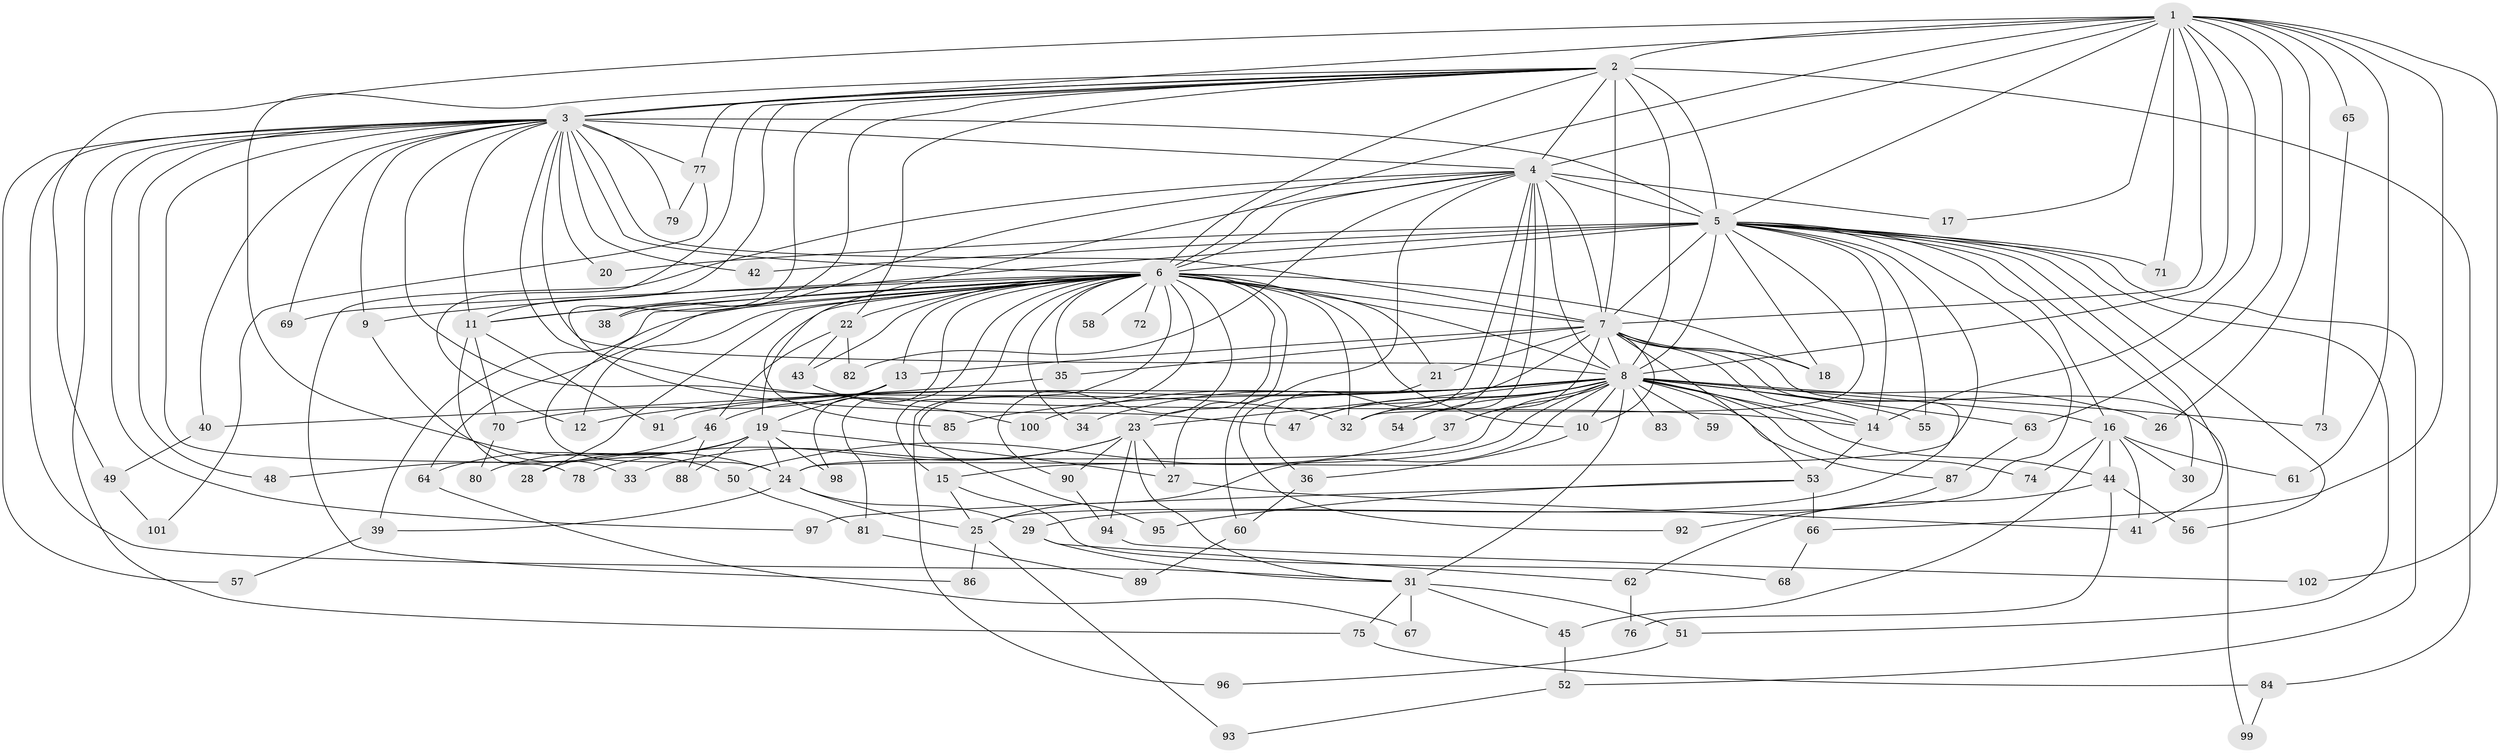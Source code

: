 // original degree distribution, {23: 0.006896551724137931, 21: 0.006896551724137931, 27: 0.006896551724137931, 19: 0.006896551724137931, 22: 0.006896551724137931, 42: 0.006896551724137931, 16: 0.013793103448275862, 43: 0.006896551724137931, 18: 0.006896551724137931, 3: 0.296551724137931, 4: 0.04827586206896552, 2: 0.4896551724137931, 6: 0.034482758620689655, 5: 0.041379310344827586, 8: 0.006896551724137931, 9: 0.006896551724137931, 7: 0.006896551724137931}
// Generated by graph-tools (version 1.1) at 2025/49/03/04/25 22:49:46]
// undirected, 102 vertices, 232 edges
graph export_dot {
  node [color=gray90,style=filled];
  1;
  2;
  3;
  4;
  5;
  6;
  7;
  8;
  9;
  10;
  11;
  12;
  13;
  14;
  15;
  16;
  17;
  18;
  19;
  20;
  21;
  22;
  23;
  24;
  25;
  26;
  27;
  28;
  29;
  30;
  31;
  32;
  33;
  34;
  35;
  36;
  37;
  38;
  39;
  40;
  41;
  42;
  43;
  44;
  45;
  46;
  47;
  48;
  49;
  50;
  51;
  52;
  53;
  54;
  55;
  56;
  57;
  58;
  59;
  60;
  61;
  62;
  63;
  64;
  65;
  66;
  67;
  68;
  69;
  70;
  71;
  72;
  73;
  74;
  75;
  76;
  77;
  78;
  79;
  80;
  81;
  82;
  83;
  84;
  85;
  86;
  87;
  88;
  89;
  90;
  91;
  92;
  93;
  94;
  95;
  96;
  97;
  98;
  99;
  100;
  101;
  102;
  1 -- 2 [weight=3.0];
  1 -- 3 [weight=2.0];
  1 -- 4 [weight=1.0];
  1 -- 5 [weight=2.0];
  1 -- 6 [weight=1.0];
  1 -- 7 [weight=2.0];
  1 -- 8 [weight=2.0];
  1 -- 14 [weight=1.0];
  1 -- 17 [weight=1.0];
  1 -- 26 [weight=1.0];
  1 -- 49 [weight=1.0];
  1 -- 61 [weight=1.0];
  1 -- 63 [weight=1.0];
  1 -- 65 [weight=1.0];
  1 -- 66 [weight=1.0];
  1 -- 71 [weight=1.0];
  1 -- 102 [weight=1.0];
  2 -- 3 [weight=2.0];
  2 -- 4 [weight=2.0];
  2 -- 5 [weight=10.0];
  2 -- 6 [weight=3.0];
  2 -- 7 [weight=4.0];
  2 -- 8 [weight=2.0];
  2 -- 11 [weight=1.0];
  2 -- 12 [weight=1.0];
  2 -- 22 [weight=1.0];
  2 -- 24 [weight=1.0];
  2 -- 38 [weight=1.0];
  2 -- 47 [weight=1.0];
  2 -- 77 [weight=1.0];
  2 -- 84 [weight=1.0];
  3 -- 4 [weight=1.0];
  3 -- 5 [weight=2.0];
  3 -- 6 [weight=2.0];
  3 -- 7 [weight=2.0];
  3 -- 8 [weight=1.0];
  3 -- 9 [weight=1.0];
  3 -- 11 [weight=1.0];
  3 -- 14 [weight=1.0];
  3 -- 20 [weight=1.0];
  3 -- 31 [weight=1.0];
  3 -- 32 [weight=1.0];
  3 -- 40 [weight=1.0];
  3 -- 42 [weight=1.0];
  3 -- 48 [weight=1.0];
  3 -- 57 [weight=1.0];
  3 -- 69 [weight=1.0];
  3 -- 75 [weight=1.0];
  3 -- 77 [weight=1.0];
  3 -- 78 [weight=1.0];
  3 -- 79 [weight=1.0];
  3 -- 97 [weight=1.0];
  4 -- 5 [weight=1.0];
  4 -- 6 [weight=1.0];
  4 -- 7 [weight=3.0];
  4 -- 8 [weight=1.0];
  4 -- 17 [weight=1.0];
  4 -- 24 [weight=1.0];
  4 -- 32 [weight=1.0];
  4 -- 36 [weight=1.0];
  4 -- 54 [weight=1.0];
  4 -- 60 [weight=1.0];
  4 -- 82 [weight=1.0];
  4 -- 85 [weight=1.0];
  4 -- 86 [weight=1.0];
  5 -- 6 [weight=1.0];
  5 -- 7 [weight=2.0];
  5 -- 8 [weight=3.0];
  5 -- 11 [weight=1.0];
  5 -- 14 [weight=1.0];
  5 -- 16 [weight=1.0];
  5 -- 18 [weight=1.0];
  5 -- 20 [weight=1.0];
  5 -- 24 [weight=1.0];
  5 -- 25 [weight=2.0];
  5 -- 30 [weight=1.0];
  5 -- 32 [weight=1.0];
  5 -- 41 [weight=1.0];
  5 -- 42 [weight=1.0];
  5 -- 51 [weight=1.0];
  5 -- 52 [weight=1.0];
  5 -- 55 [weight=1.0];
  5 -- 56 [weight=1.0];
  5 -- 71 [weight=1.0];
  6 -- 7 [weight=3.0];
  6 -- 8 [weight=2.0];
  6 -- 9 [weight=1.0];
  6 -- 10 [weight=1.0];
  6 -- 11 [weight=1.0];
  6 -- 12 [weight=1.0];
  6 -- 13 [weight=1.0];
  6 -- 15 [weight=1.0];
  6 -- 18 [weight=2.0];
  6 -- 19 [weight=1.0];
  6 -- 21 [weight=1.0];
  6 -- 22 [weight=1.0];
  6 -- 23 [weight=2.0];
  6 -- 27 [weight=1.0];
  6 -- 28 [weight=1.0];
  6 -- 32 [weight=1.0];
  6 -- 34 [weight=1.0];
  6 -- 35 [weight=1.0];
  6 -- 38 [weight=1.0];
  6 -- 39 [weight=1.0];
  6 -- 43 [weight=1.0];
  6 -- 58 [weight=1.0];
  6 -- 64 [weight=1.0];
  6 -- 69 [weight=1.0];
  6 -- 72 [weight=2.0];
  6 -- 81 [weight=1.0];
  6 -- 90 [weight=1.0];
  6 -- 95 [weight=1.0];
  6 -- 96 [weight=1.0];
  6 -- 98 [weight=1.0];
  7 -- 8 [weight=3.0];
  7 -- 10 [weight=1.0];
  7 -- 13 [weight=1.0];
  7 -- 14 [weight=1.0];
  7 -- 18 [weight=1.0];
  7 -- 21 [weight=1.0];
  7 -- 29 [weight=1.0];
  7 -- 35 [weight=1.0];
  7 -- 37 [weight=1.0];
  7 -- 47 [weight=1.0];
  7 -- 53 [weight=1.0];
  7 -- 99 [weight=1.0];
  8 -- 10 [weight=1.0];
  8 -- 12 [weight=1.0];
  8 -- 14 [weight=1.0];
  8 -- 15 [weight=1.0];
  8 -- 16 [weight=1.0];
  8 -- 23 [weight=1.0];
  8 -- 24 [weight=1.0];
  8 -- 25 [weight=1.0];
  8 -- 26 [weight=1.0];
  8 -- 31 [weight=2.0];
  8 -- 32 [weight=1.0];
  8 -- 34 [weight=1.0];
  8 -- 37 [weight=1.0];
  8 -- 44 [weight=1.0];
  8 -- 47 [weight=1.0];
  8 -- 54 [weight=1.0];
  8 -- 55 [weight=1.0];
  8 -- 59 [weight=1.0];
  8 -- 63 [weight=1.0];
  8 -- 73 [weight=1.0];
  8 -- 74 [weight=1.0];
  8 -- 83 [weight=1.0];
  8 -- 85 [weight=1.0];
  8 -- 87 [weight=1.0];
  8 -- 91 [weight=1.0];
  8 -- 100 [weight=1.0];
  9 -- 50 [weight=1.0];
  10 -- 36 [weight=1.0];
  11 -- 33 [weight=1.0];
  11 -- 70 [weight=1.0];
  11 -- 91 [weight=1.0];
  13 -- 19 [weight=1.0];
  13 -- 46 [weight=1.0];
  13 -- 70 [weight=1.0];
  14 -- 53 [weight=1.0];
  15 -- 25 [weight=1.0];
  15 -- 68 [weight=1.0];
  16 -- 30 [weight=1.0];
  16 -- 41 [weight=1.0];
  16 -- 44 [weight=1.0];
  16 -- 45 [weight=1.0];
  16 -- 61 [weight=1.0];
  16 -- 74 [weight=1.0];
  19 -- 24 [weight=1.0];
  19 -- 27 [weight=1.0];
  19 -- 28 [weight=1.0];
  19 -- 64 [weight=1.0];
  19 -- 80 [weight=1.0];
  19 -- 88 [weight=1.0];
  19 -- 98 [weight=1.0];
  21 -- 92 [weight=1.0];
  22 -- 43 [weight=1.0];
  22 -- 46 [weight=1.0];
  22 -- 82 [weight=1.0];
  23 -- 27 [weight=1.0];
  23 -- 31 [weight=1.0];
  23 -- 33 [weight=1.0];
  23 -- 78 [weight=1.0];
  23 -- 90 [weight=1.0];
  23 -- 94 [weight=1.0];
  24 -- 25 [weight=1.0];
  24 -- 29 [weight=1.0];
  24 -- 39 [weight=1.0];
  25 -- 86 [weight=1.0];
  25 -- 93 [weight=1.0];
  27 -- 41 [weight=1.0];
  29 -- 31 [weight=1.0];
  29 -- 62 [weight=1.0];
  31 -- 45 [weight=1.0];
  31 -- 51 [weight=1.0];
  31 -- 67 [weight=1.0];
  31 -- 75 [weight=1.0];
  35 -- 40 [weight=1.0];
  36 -- 60 [weight=1.0];
  37 -- 50 [weight=1.0];
  39 -- 57 [weight=1.0];
  40 -- 49 [weight=1.0];
  43 -- 100 [weight=1.0];
  44 -- 56 [weight=1.0];
  44 -- 62 [weight=1.0];
  44 -- 76 [weight=1.0];
  45 -- 52 [weight=1.0];
  46 -- 48 [weight=1.0];
  46 -- 88 [weight=1.0];
  49 -- 101 [weight=1.0];
  50 -- 81 [weight=1.0];
  51 -- 96 [weight=1.0];
  52 -- 93 [weight=1.0];
  53 -- 66 [weight=1.0];
  53 -- 95 [weight=1.0];
  53 -- 97 [weight=1.0];
  60 -- 89 [weight=1.0];
  62 -- 76 [weight=1.0];
  63 -- 87 [weight=1.0];
  64 -- 67 [weight=1.0];
  65 -- 73 [weight=1.0];
  66 -- 68 [weight=1.0];
  70 -- 80 [weight=1.0];
  75 -- 84 [weight=1.0];
  77 -- 79 [weight=1.0];
  77 -- 101 [weight=1.0];
  81 -- 89 [weight=1.0];
  84 -- 99 [weight=1.0];
  87 -- 92 [weight=1.0];
  90 -- 94 [weight=1.0];
  94 -- 102 [weight=1.0];
}
